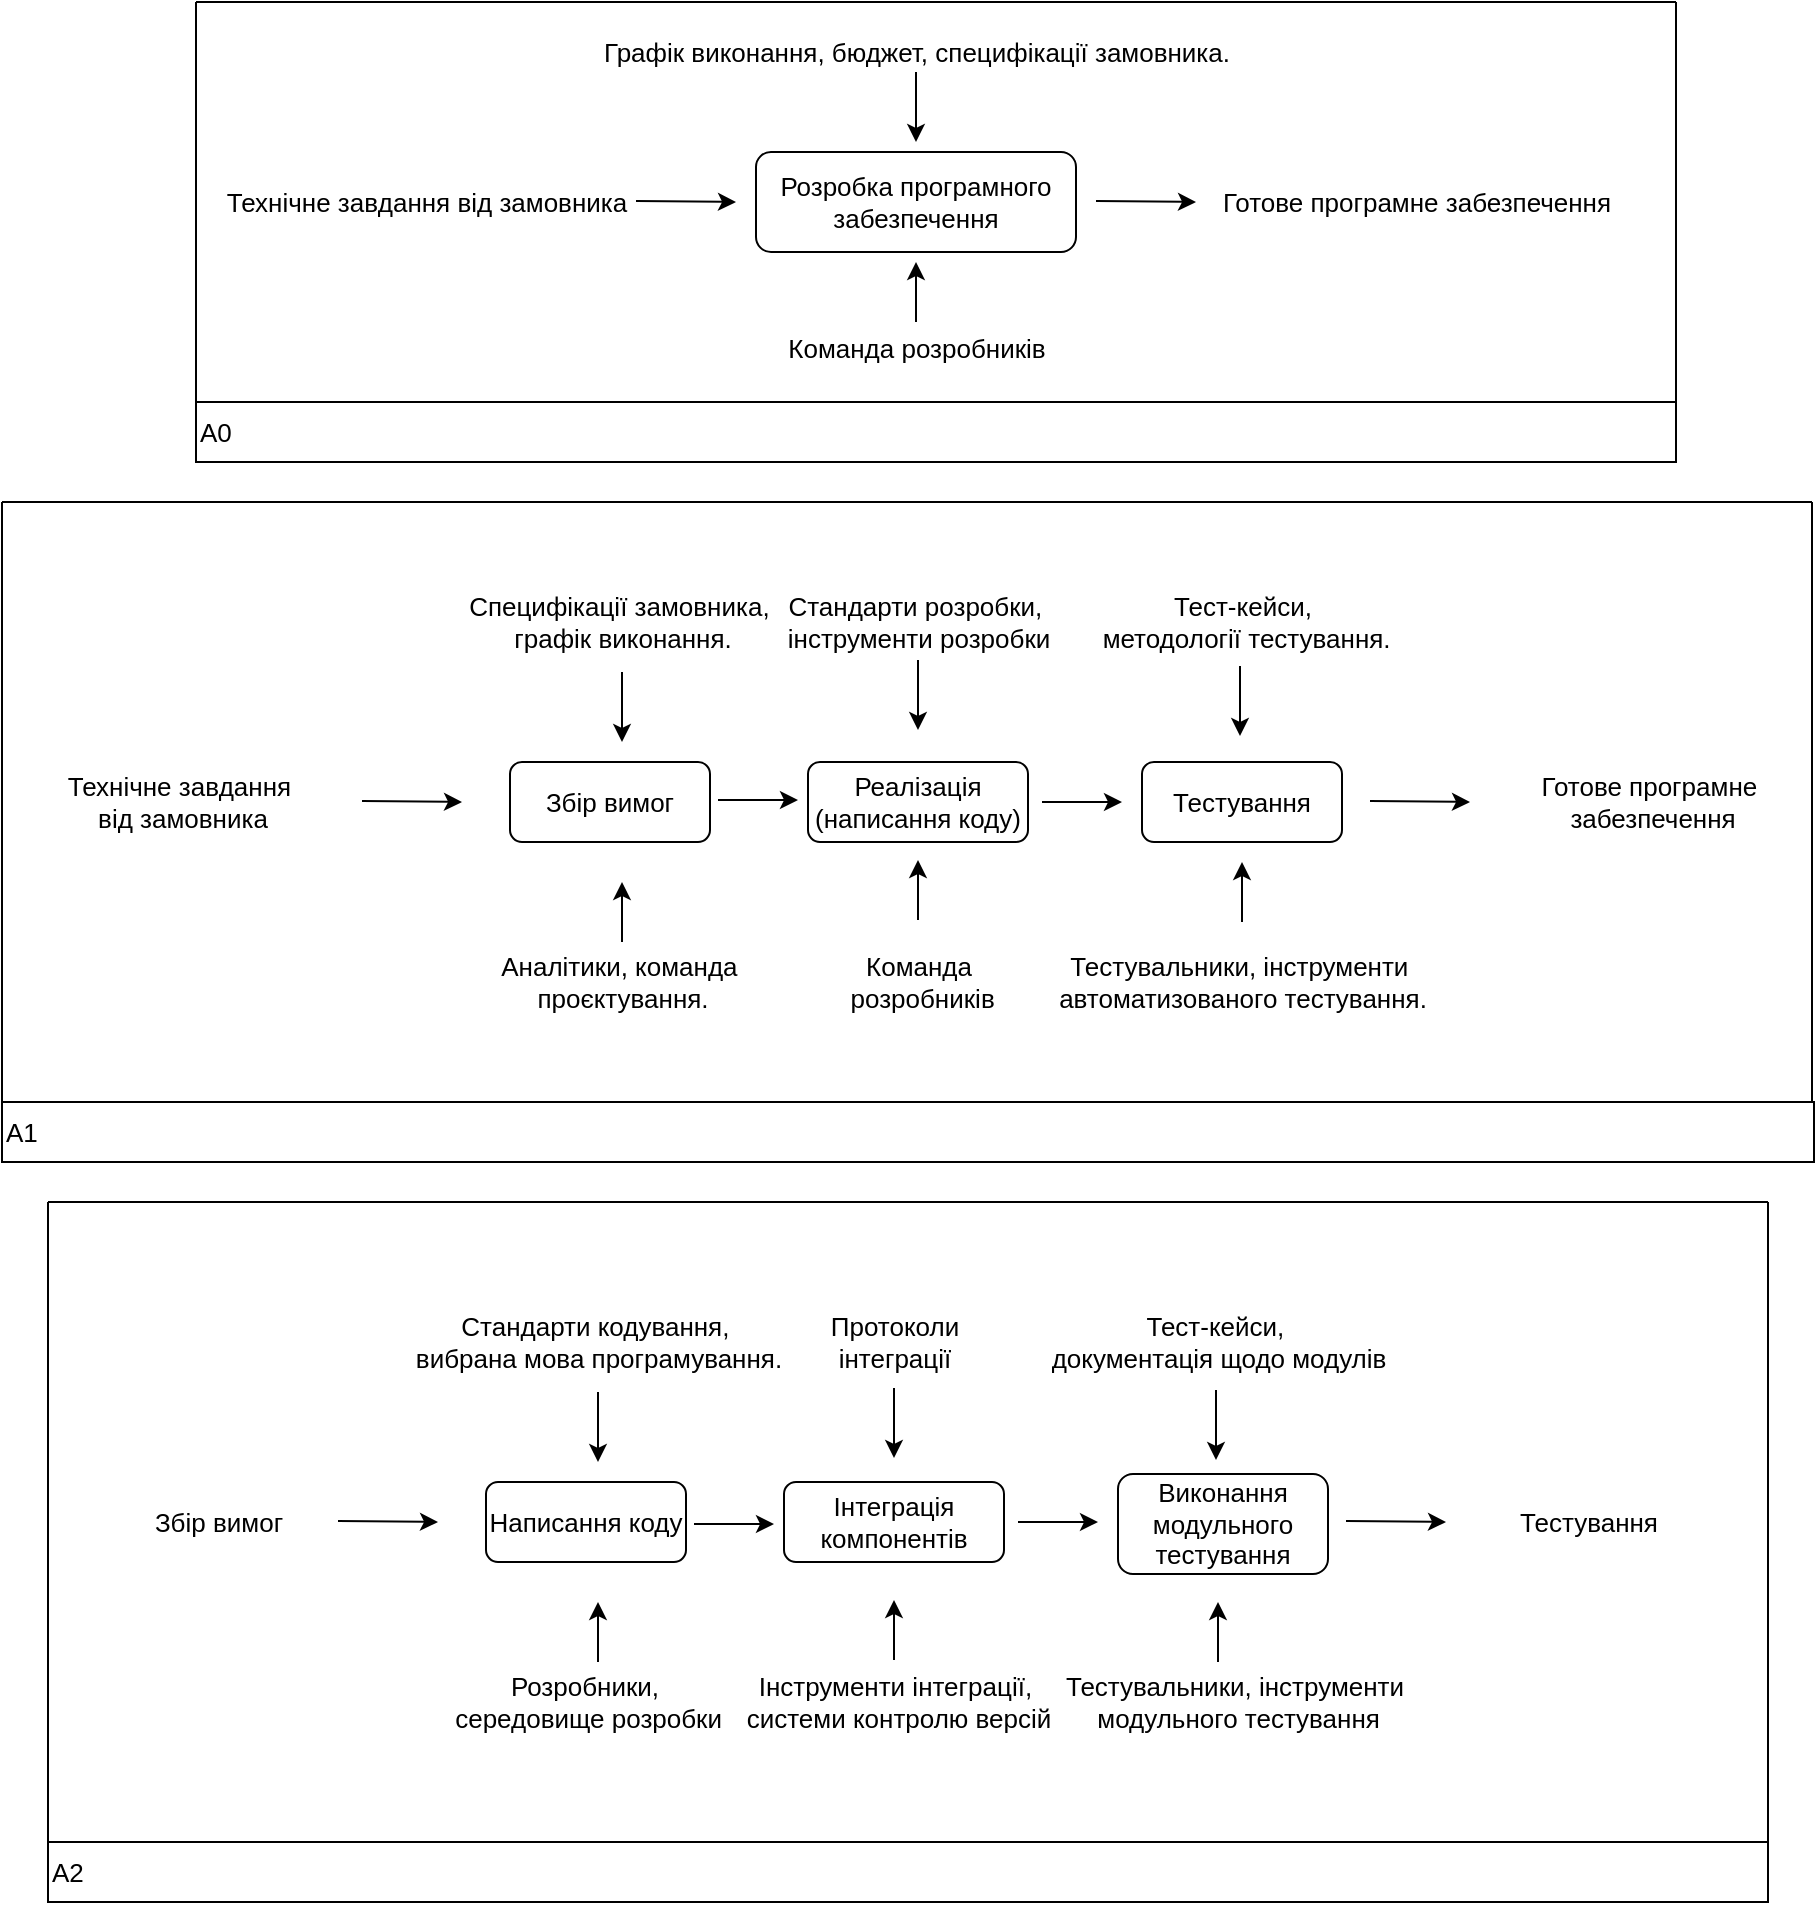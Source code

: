 <mxfile version="25.0.3">
  <diagram name="Сторінка-1" id="BqMvIqqGT-fOq2_LnxOX">
    <mxGraphModel grid="1" page="1" gridSize="10" guides="1" tooltips="1" connect="1" arrows="1" fold="1" pageScale="1" pageWidth="827" pageHeight="1169" math="0" shadow="0">
      <root>
        <mxCell id="0" />
        <mxCell id="1" parent="0" />
        <mxCell id="pA5u0gk93nttyv7pC3ci-1" value="А0" style="rounded=0;whiteSpace=wrap;html=1;align=left;fontSize=13;" vertex="1" parent="1">
          <mxGeometry x="110" y="230" width="740" height="30" as="geometry" />
        </mxCell>
        <mxCell id="pA5u0gk93nttyv7pC3ci-2" value="" style="swimlane;startSize=0;fontSize=13;" vertex="1" parent="1">
          <mxGeometry x="110" y="30" width="740" height="200" as="geometry" />
        </mxCell>
        <mxCell id="pA5u0gk93nttyv7pC3ci-3" value="Розробка програмного забезпечення" style="rounded=1;whiteSpace=wrap;html=1;fontSize=13;" vertex="1" parent="pA5u0gk93nttyv7pC3ci-2">
          <mxGeometry x="280" y="75" width="160" height="50" as="geometry" />
        </mxCell>
        <mxCell id="pA5u0gk93nttyv7pC3ci-4" value="Готове програмне забезпечення" style="text;html=1;align=center;verticalAlign=middle;resizable=0;points=[];autosize=1;strokeColor=none;fillColor=none;fontSize=13;" vertex="1" parent="pA5u0gk93nttyv7pC3ci-2">
          <mxGeometry x="500" y="85" width="220" height="30" as="geometry" />
        </mxCell>
        <mxCell id="pA5u0gk93nttyv7pC3ci-5" value="" style="edgeStyle=none;orthogonalLoop=1;jettySize=auto;html=1;rounded=0;fontSize=13;" edge="1" parent="pA5u0gk93nttyv7pC3ci-2">
          <mxGeometry width="100" relative="1" as="geometry">
            <mxPoint x="450" y="99.5" as="sourcePoint" />
            <mxPoint x="500" y="100" as="targetPoint" />
            <Array as="points" />
          </mxGeometry>
        </mxCell>
        <mxCell id="pA5u0gk93nttyv7pC3ci-6" value="Технічне завдання від замовника" style="text;html=1;align=center;verticalAlign=middle;resizable=0;points=[];autosize=1;strokeColor=none;fillColor=none;fontSize=13;" vertex="1" parent="pA5u0gk93nttyv7pC3ci-2">
          <mxGeometry x="5" y="85" width="220" height="30" as="geometry" />
        </mxCell>
        <mxCell id="pA5u0gk93nttyv7pC3ci-7" value="" style="edgeStyle=none;orthogonalLoop=1;jettySize=auto;html=1;rounded=0;fontSize=13;" edge="1" parent="pA5u0gk93nttyv7pC3ci-2">
          <mxGeometry width="100" relative="1" as="geometry">
            <mxPoint x="220" y="99.5" as="sourcePoint" />
            <mxPoint x="270" y="100" as="targetPoint" />
            <Array as="points" />
          </mxGeometry>
        </mxCell>
        <mxCell id="pA5u0gk93nttyv7pC3ci-8" value="Команда розробників" style="text;html=1;align=center;verticalAlign=middle;resizable=0;points=[];autosize=1;strokeColor=none;fillColor=none;fontSize=13;" vertex="1" parent="pA5u0gk93nttyv7pC3ci-2">
          <mxGeometry x="285" y="158" width="150" height="30" as="geometry" />
        </mxCell>
        <mxCell id="pA5u0gk93nttyv7pC3ci-9" value="Графік виконання, бюджет, специфікації замовника." style="text;html=1;align=center;verticalAlign=middle;resizable=0;points=[];autosize=1;strokeColor=none;fillColor=none;fontSize=13;" vertex="1" parent="pA5u0gk93nttyv7pC3ci-2">
          <mxGeometry x="190" y="10" width="340" height="30" as="geometry" />
        </mxCell>
        <mxCell id="pA5u0gk93nttyv7pC3ci-10" value="" style="edgeStyle=none;orthogonalLoop=1;jettySize=auto;html=1;rounded=0;fontSize=13;" edge="1" parent="pA5u0gk93nttyv7pC3ci-2">
          <mxGeometry width="100" relative="1" as="geometry">
            <mxPoint x="360" y="160" as="sourcePoint" />
            <mxPoint x="360" y="130" as="targetPoint" />
            <Array as="points" />
          </mxGeometry>
        </mxCell>
        <mxCell id="pA5u0gk93nttyv7pC3ci-11" value="" style="edgeStyle=none;orthogonalLoop=1;jettySize=auto;html=1;rounded=0;fontSize=13;" edge="1" parent="pA5u0gk93nttyv7pC3ci-2">
          <mxGeometry width="100" relative="1" as="geometry">
            <mxPoint x="360" y="35" as="sourcePoint" />
            <mxPoint x="360" y="70" as="targetPoint" />
            <Array as="points" />
          </mxGeometry>
        </mxCell>
        <mxCell id="pA5u0gk93nttyv7pC3ci-12" value="А1" style="rounded=0;whiteSpace=wrap;html=1;align=left;fontSize=13;" vertex="1" parent="1">
          <mxGeometry x="13" y="580" width="906" height="30" as="geometry" />
        </mxCell>
        <mxCell id="pA5u0gk93nttyv7pC3ci-13" value="" style="swimlane;startSize=0;fontSize=13;" vertex="1" parent="1">
          <mxGeometry x="13" y="280" width="905" height="300" as="geometry" />
        </mxCell>
        <mxCell id="pA5u0gk93nttyv7pC3ci-14" value="" style="edgeStyle=none;orthogonalLoop=1;jettySize=auto;html=1;rounded=0;fontSize=13;" edge="1" parent="pA5u0gk93nttyv7pC3ci-13">
          <mxGeometry width="100" relative="1" as="geometry">
            <mxPoint x="684" y="149.5" as="sourcePoint" />
            <mxPoint x="734" y="150" as="targetPoint" />
            <Array as="points" />
          </mxGeometry>
        </mxCell>
        <mxCell id="pA5u0gk93nttyv7pC3ci-15" value="Технічне завдання&amp;nbsp;&lt;div&gt;від замовника&lt;/div&gt;" style="text;html=1;align=center;verticalAlign=middle;resizable=0;points=[];autosize=1;strokeColor=none;fillColor=none;fontSize=13;" vertex="1" parent="pA5u0gk93nttyv7pC3ci-13">
          <mxGeometry x="20" y="130" width="140" height="40" as="geometry" />
        </mxCell>
        <mxCell id="pA5u0gk93nttyv7pC3ci-16" value="" style="edgeStyle=none;orthogonalLoop=1;jettySize=auto;html=1;rounded=0;fontSize=13;" edge="1" parent="pA5u0gk93nttyv7pC3ci-13">
          <mxGeometry width="100" relative="1" as="geometry">
            <mxPoint x="180" y="149.5" as="sourcePoint" />
            <mxPoint x="230" y="150" as="targetPoint" />
            <Array as="points" />
          </mxGeometry>
        </mxCell>
        <mxCell id="pA5u0gk93nttyv7pC3ci-17" value="" style="edgeStyle=none;orthogonalLoop=1;jettySize=auto;html=1;rounded=0;fontSize=13;" edge="1" parent="pA5u0gk93nttyv7pC3ci-13">
          <mxGeometry width="100" relative="1" as="geometry">
            <mxPoint x="310" y="220" as="sourcePoint" />
            <mxPoint x="310" y="190" as="targetPoint" />
            <Array as="points" />
          </mxGeometry>
        </mxCell>
        <mxCell id="pA5u0gk93nttyv7pC3ci-18" value="" style="edgeStyle=none;orthogonalLoop=1;jettySize=auto;html=1;rounded=0;fontSize=13;" edge="1" parent="pA5u0gk93nttyv7pC3ci-13">
          <mxGeometry width="100" relative="1" as="geometry">
            <mxPoint x="310" y="85" as="sourcePoint" />
            <mxPoint x="310" y="120" as="targetPoint" />
            <Array as="points" />
          </mxGeometry>
        </mxCell>
        <mxCell id="pA5u0gk93nttyv7pC3ci-19" value="Готове програмне&amp;nbsp;&lt;div&gt;забезпечення&lt;/div&gt;" style="text;html=1;align=center;verticalAlign=middle;resizable=0;points=[];autosize=1;strokeColor=none;fillColor=none;fontSize=13;" vertex="1" parent="pA5u0gk93nttyv7pC3ci-13">
          <mxGeometry x="760" y="130" width="130" height="40" as="geometry" />
        </mxCell>
        <mxCell id="pA5u0gk93nttyv7pC3ci-20" value="Збір вимог" style="rounded=1;whiteSpace=wrap;html=1;fontSize=13;" vertex="1" parent="pA5u0gk93nttyv7pC3ci-13">
          <mxGeometry x="254" y="130" width="100" height="40" as="geometry" />
        </mxCell>
        <mxCell id="pA5u0gk93nttyv7pC3ci-21" value="Реалізація (написання коду)" style="rounded=1;whiteSpace=wrap;html=1;fontSize=13;" vertex="1" parent="pA5u0gk93nttyv7pC3ci-13">
          <mxGeometry x="403" y="130" width="110" height="40" as="geometry" />
        </mxCell>
        <mxCell id="pA5u0gk93nttyv7pC3ci-22" value="Тестування" style="rounded=1;whiteSpace=wrap;html=1;fontSize=13;" vertex="1" parent="pA5u0gk93nttyv7pC3ci-13">
          <mxGeometry x="570" y="130" width="100" height="40" as="geometry" />
        </mxCell>
        <mxCell id="pA5u0gk93nttyv7pC3ci-23" value="" style="edgeStyle=none;orthogonalLoop=1;jettySize=auto;html=1;rounded=0;fontSize=13;" edge="1" parent="pA5u0gk93nttyv7pC3ci-13">
          <mxGeometry width="100" relative="1" as="geometry">
            <mxPoint x="520" y="150" as="sourcePoint" />
            <mxPoint x="560" y="150" as="targetPoint" />
            <Array as="points" />
          </mxGeometry>
        </mxCell>
        <mxCell id="pA5u0gk93nttyv7pC3ci-24" value="Команда&lt;div&gt;&amp;nbsp;розробників&lt;/div&gt;" style="text;html=1;align=center;verticalAlign=middle;resizable=0;points=[];autosize=1;strokeColor=none;fillColor=none;fontSize=13;" vertex="1" parent="pA5u0gk93nttyv7pC3ci-13">
          <mxGeometry x="408" y="220" width="100" height="40" as="geometry" />
        </mxCell>
        <mxCell id="pA5u0gk93nttyv7pC3ci-25" value="Стандарти розробки,&amp;nbsp;&lt;div&gt;інструменти розробки&lt;/div&gt;" style="text;html=1;align=center;verticalAlign=middle;resizable=0;points=[];autosize=1;strokeColor=none;fillColor=none;fontSize=13;" vertex="1" parent="pA5u0gk93nttyv7pC3ci-13">
          <mxGeometry x="383" y="40" width="150" height="40" as="geometry" />
        </mxCell>
        <mxCell id="pA5u0gk93nttyv7pC3ci-26" value="Тест-кейси,&lt;div&gt;&amp;nbsp;методології тестування.&lt;/div&gt;" style="text;html=1;align=center;verticalAlign=middle;resizable=0;points=[];autosize=1;strokeColor=none;fillColor=none;fontSize=13;" vertex="1" parent="pA5u0gk93nttyv7pC3ci-13">
          <mxGeometry x="535" y="40" width="170" height="40" as="geometry" />
        </mxCell>
        <mxCell id="pA5u0gk93nttyv7pC3ci-27" value="Тестувальники, інструменти&amp;nbsp;&lt;div&gt;автоматизованого тестування.&lt;/div&gt;" style="text;html=1;align=center;verticalAlign=middle;resizable=0;points=[];autosize=1;strokeColor=none;fillColor=none;fontSize=13;" vertex="1" parent="pA5u0gk93nttyv7pC3ci-13">
          <mxGeometry x="515" y="220" width="210" height="40" as="geometry" />
        </mxCell>
        <mxCell id="pA5u0gk93nttyv7pC3ci-28" value="Аналітики, команда&amp;nbsp;&lt;div&gt;проєктування.&lt;/div&gt;" style="text;html=1;align=center;verticalAlign=middle;resizable=0;points=[];autosize=1;strokeColor=none;fillColor=none;fontSize=13;" vertex="1" parent="pA5u0gk93nttyv7pC3ci-13">
          <mxGeometry x="235" y="220" width="150" height="40" as="geometry" />
        </mxCell>
        <mxCell id="pA5u0gk93nttyv7pC3ci-29" value="Специфікації замовника,&amp;nbsp;&lt;div&gt;графік виконання.&lt;/div&gt;" style="text;html=1;align=center;verticalAlign=middle;resizable=0;points=[];autosize=1;strokeColor=none;fillColor=none;fontSize=13;" vertex="1" parent="pA5u0gk93nttyv7pC3ci-13">
          <mxGeometry x="220" y="40" width="180" height="40" as="geometry" />
        </mxCell>
        <mxCell id="pA5u0gk93nttyv7pC3ci-30" value="" style="edgeStyle=none;orthogonalLoop=1;jettySize=auto;html=1;rounded=0;fontSize=13;" edge="1" parent="pA5u0gk93nttyv7pC3ci-13">
          <mxGeometry width="100" relative="1" as="geometry">
            <mxPoint x="358" y="149" as="sourcePoint" />
            <mxPoint x="398" y="149" as="targetPoint" />
            <Array as="points" />
          </mxGeometry>
        </mxCell>
        <mxCell id="pA5u0gk93nttyv7pC3ci-31" value="" style="edgeStyle=none;orthogonalLoop=1;jettySize=auto;html=1;rounded=0;fontSize=13;" edge="1" parent="pA5u0gk93nttyv7pC3ci-13">
          <mxGeometry width="100" relative="1" as="geometry">
            <mxPoint x="458" y="79" as="sourcePoint" />
            <mxPoint x="458" y="114" as="targetPoint" />
            <Array as="points" />
          </mxGeometry>
        </mxCell>
        <mxCell id="pA5u0gk93nttyv7pC3ci-32" value="" style="edgeStyle=none;orthogonalLoop=1;jettySize=auto;html=1;rounded=0;fontSize=13;" edge="1" parent="pA5u0gk93nttyv7pC3ci-13">
          <mxGeometry width="100" relative="1" as="geometry">
            <mxPoint x="458" y="209" as="sourcePoint" />
            <mxPoint x="458" y="179" as="targetPoint" />
            <Array as="points" />
          </mxGeometry>
        </mxCell>
        <mxCell id="pA5u0gk93nttyv7pC3ci-33" value="" style="edgeStyle=none;orthogonalLoop=1;jettySize=auto;html=1;rounded=0;fontSize=13;" edge="1" parent="pA5u0gk93nttyv7pC3ci-13">
          <mxGeometry width="100" relative="1" as="geometry">
            <mxPoint x="620" y="210" as="sourcePoint" />
            <mxPoint x="620" y="180" as="targetPoint" />
            <Array as="points" />
          </mxGeometry>
        </mxCell>
        <mxCell id="pA5u0gk93nttyv7pC3ci-34" value="" style="edgeStyle=none;orthogonalLoop=1;jettySize=auto;html=1;rounded=0;fontSize=13;" edge="1" parent="pA5u0gk93nttyv7pC3ci-13">
          <mxGeometry width="100" relative="1" as="geometry">
            <mxPoint x="619" y="82" as="sourcePoint" />
            <mxPoint x="619" y="117" as="targetPoint" />
            <Array as="points" />
          </mxGeometry>
        </mxCell>
        <mxCell id="pA5u0gk93nttyv7pC3ci-35" value="А2" style="rounded=0;whiteSpace=wrap;html=1;align=left;fontSize=13;" vertex="1" parent="1">
          <mxGeometry x="36" y="950" width="860" height="30" as="geometry" />
        </mxCell>
        <mxCell id="pA5u0gk93nttyv7pC3ci-36" value="" style="swimlane;startSize=0;fontSize=13;" vertex="1" parent="1">
          <mxGeometry x="36" y="630" width="860" height="320" as="geometry" />
        </mxCell>
        <mxCell id="pA5u0gk93nttyv7pC3ci-37" value="" style="edgeStyle=none;orthogonalLoop=1;jettySize=auto;html=1;rounded=0;fontSize=13;" edge="1" parent="pA5u0gk93nttyv7pC3ci-36">
          <mxGeometry width="100" relative="1" as="geometry">
            <mxPoint x="649" y="159.5" as="sourcePoint" />
            <mxPoint x="699" y="160" as="targetPoint" />
            <Array as="points" />
          </mxGeometry>
        </mxCell>
        <mxCell id="pA5u0gk93nttyv7pC3ci-38" value="" style="edgeStyle=none;orthogonalLoop=1;jettySize=auto;html=1;rounded=0;fontSize=13;" edge="1" parent="pA5u0gk93nttyv7pC3ci-36">
          <mxGeometry width="100" relative="1" as="geometry">
            <mxPoint x="145" y="159.5" as="sourcePoint" />
            <mxPoint x="195" y="160" as="targetPoint" />
            <Array as="points" />
          </mxGeometry>
        </mxCell>
        <mxCell id="pA5u0gk93nttyv7pC3ci-39" value="" style="edgeStyle=none;orthogonalLoop=1;jettySize=auto;html=1;rounded=0;fontSize=13;" edge="1" parent="pA5u0gk93nttyv7pC3ci-36">
          <mxGeometry width="100" relative="1" as="geometry">
            <mxPoint x="275" y="230" as="sourcePoint" />
            <mxPoint x="275" y="200" as="targetPoint" />
            <Array as="points" />
          </mxGeometry>
        </mxCell>
        <mxCell id="pA5u0gk93nttyv7pC3ci-40" value="" style="edgeStyle=none;orthogonalLoop=1;jettySize=auto;html=1;rounded=0;fontSize=13;" edge="1" parent="pA5u0gk93nttyv7pC3ci-36">
          <mxGeometry width="100" relative="1" as="geometry">
            <mxPoint x="275" y="95" as="sourcePoint" />
            <mxPoint x="275" y="130" as="targetPoint" />
            <Array as="points" />
          </mxGeometry>
        </mxCell>
        <mxCell id="pA5u0gk93nttyv7pC3ci-41" value="&lt;span style=&quot;text-wrap-mode: wrap;&quot;&gt;Тестування&lt;/span&gt;" style="text;html=1;align=center;verticalAlign=middle;resizable=0;points=[];autosize=1;strokeColor=none;fillColor=none;fontSize=13;" vertex="1" parent="pA5u0gk93nttyv7pC3ci-36">
          <mxGeometry x="725" y="145" width="90" height="30" as="geometry" />
        </mxCell>
        <mxCell id="pA5u0gk93nttyv7pC3ci-42" value="Написання коду" style="rounded=1;whiteSpace=wrap;html=1;fontSize=13;" vertex="1" parent="pA5u0gk93nttyv7pC3ci-36">
          <mxGeometry x="219" y="140" width="100" height="40" as="geometry" />
        </mxCell>
        <mxCell id="pA5u0gk93nttyv7pC3ci-43" value="Інтеграція компонентів" style="rounded=1;whiteSpace=wrap;html=1;fontSize=13;" vertex="1" parent="pA5u0gk93nttyv7pC3ci-36">
          <mxGeometry x="368" y="140" width="110" height="40" as="geometry" />
        </mxCell>
        <mxCell id="pA5u0gk93nttyv7pC3ci-44" value="Виконання модульного тестування" style="rounded=1;whiteSpace=wrap;html=1;fontSize=13;" vertex="1" parent="pA5u0gk93nttyv7pC3ci-36">
          <mxGeometry x="535" y="136" width="105" height="50" as="geometry" />
        </mxCell>
        <mxCell id="pA5u0gk93nttyv7pC3ci-45" value="" style="edgeStyle=none;orthogonalLoop=1;jettySize=auto;html=1;rounded=0;fontSize=13;" edge="1" parent="pA5u0gk93nttyv7pC3ci-36">
          <mxGeometry width="100" relative="1" as="geometry">
            <mxPoint x="485" y="160" as="sourcePoint" />
            <mxPoint x="525" y="160" as="targetPoint" />
            <Array as="points" />
          </mxGeometry>
        </mxCell>
        <mxCell id="pA5u0gk93nttyv7pC3ci-46" value="Інструменти інтеграції,&amp;nbsp;&lt;div&gt;системи контролю версій&lt;/div&gt;" style="text;html=1;align=center;verticalAlign=middle;resizable=0;points=[];autosize=1;strokeColor=none;fillColor=none;fontSize=13;" vertex="1" parent="pA5u0gk93nttyv7pC3ci-36">
          <mxGeometry x="335" y="230" width="180" height="40" as="geometry" />
        </mxCell>
        <mxCell id="pA5u0gk93nttyv7pC3ci-47" value="Протоколи&lt;div&gt;інтеграції&lt;/div&gt;" style="text;html=1;align=center;verticalAlign=middle;resizable=0;points=[];autosize=1;strokeColor=none;fillColor=none;fontSize=13;" vertex="1" parent="pA5u0gk93nttyv7pC3ci-36">
          <mxGeometry x="378" y="50" width="90" height="40" as="geometry" />
        </mxCell>
        <mxCell id="pA5u0gk93nttyv7pC3ci-48" value="Тест-кейси,&amp;nbsp;&lt;div&gt;документація щодо модулів&lt;/div&gt;" style="text;html=1;align=center;verticalAlign=middle;resizable=0;points=[];autosize=1;strokeColor=none;fillColor=none;fontSize=13;" vertex="1" parent="pA5u0gk93nttyv7pC3ci-36">
          <mxGeometry x="490" y="50" width="190" height="40" as="geometry" />
        </mxCell>
        <mxCell id="pA5u0gk93nttyv7pC3ci-49" value="Тестувальники, інструменти&lt;div&gt;&amp;nbsp;модульного тестування&lt;/div&gt;" style="text;html=1;align=center;verticalAlign=middle;resizable=0;points=[];autosize=1;strokeColor=none;fillColor=none;fontSize=13;" vertex="1" parent="pA5u0gk93nttyv7pC3ci-36">
          <mxGeometry x="498" y="230" width="190" height="40" as="geometry" />
        </mxCell>
        <mxCell id="pA5u0gk93nttyv7pC3ci-50" value="Розробники,&lt;div&gt;&amp;nbsp;середовище розробки&lt;/div&gt;" style="text;html=1;align=center;verticalAlign=middle;resizable=0;points=[];autosize=1;strokeColor=none;fillColor=none;fontSize=13;" vertex="1" parent="pA5u0gk93nttyv7pC3ci-36">
          <mxGeometry x="188" y="230" width="160" height="40" as="geometry" />
        </mxCell>
        <mxCell id="pA5u0gk93nttyv7pC3ci-51" value="Стандарти кодування,&amp;nbsp;&lt;div&gt;вибрана мова програмування.&lt;/div&gt;" style="text;html=1;align=center;verticalAlign=middle;resizable=0;points=[];autosize=1;strokeColor=none;fillColor=none;fontSize=13;" vertex="1" parent="pA5u0gk93nttyv7pC3ci-36">
          <mxGeometry x="170" y="50" width="210" height="40" as="geometry" />
        </mxCell>
        <mxCell id="pA5u0gk93nttyv7pC3ci-52" value="" style="edgeStyle=none;orthogonalLoop=1;jettySize=auto;html=1;rounded=0;fontSize=13;" edge="1" parent="pA5u0gk93nttyv7pC3ci-36">
          <mxGeometry width="100" relative="1" as="geometry">
            <mxPoint x="323" y="161" as="sourcePoint" />
            <mxPoint x="363" y="161" as="targetPoint" />
            <Array as="points" />
          </mxGeometry>
        </mxCell>
        <mxCell id="pA5u0gk93nttyv7pC3ci-53" value="" style="edgeStyle=none;orthogonalLoop=1;jettySize=auto;html=1;rounded=0;fontSize=13;" edge="1" parent="pA5u0gk93nttyv7pC3ci-36">
          <mxGeometry width="100" relative="1" as="geometry">
            <mxPoint x="423" y="93" as="sourcePoint" />
            <mxPoint x="423" y="128" as="targetPoint" />
            <Array as="points" />
          </mxGeometry>
        </mxCell>
        <mxCell id="pA5u0gk93nttyv7pC3ci-54" value="" style="edgeStyle=none;orthogonalLoop=1;jettySize=auto;html=1;rounded=0;fontSize=13;" edge="1" parent="pA5u0gk93nttyv7pC3ci-36">
          <mxGeometry width="100" relative="1" as="geometry">
            <mxPoint x="423" y="229" as="sourcePoint" />
            <mxPoint x="423" y="199" as="targetPoint" />
            <Array as="points" />
          </mxGeometry>
        </mxCell>
        <mxCell id="pA5u0gk93nttyv7pC3ci-55" value="" style="edgeStyle=none;orthogonalLoop=1;jettySize=auto;html=1;rounded=0;fontSize=13;" edge="1" parent="pA5u0gk93nttyv7pC3ci-36">
          <mxGeometry width="100" relative="1" as="geometry">
            <mxPoint x="585" y="230" as="sourcePoint" />
            <mxPoint x="585" y="200" as="targetPoint" />
            <Array as="points" />
          </mxGeometry>
        </mxCell>
        <mxCell id="pA5u0gk93nttyv7pC3ci-56" value="" style="edgeStyle=none;orthogonalLoop=1;jettySize=auto;html=1;rounded=0;fontSize=13;" edge="1" parent="pA5u0gk93nttyv7pC3ci-36">
          <mxGeometry width="100" relative="1" as="geometry">
            <mxPoint x="584" y="94" as="sourcePoint" />
            <mxPoint x="584" y="129" as="targetPoint" />
            <Array as="points" />
          </mxGeometry>
        </mxCell>
        <mxCell id="pA5u0gk93nttyv7pC3ci-57" value="Збір вимог" style="text;html=1;align=center;verticalAlign=middle;resizable=0;points=[];autosize=1;strokeColor=none;fillColor=none;fontSize=13;" vertex="1" parent="pA5u0gk93nttyv7pC3ci-36">
          <mxGeometry x="40" y="145" width="90" height="30" as="geometry" />
        </mxCell>
      </root>
    </mxGraphModel>
  </diagram>
</mxfile>
